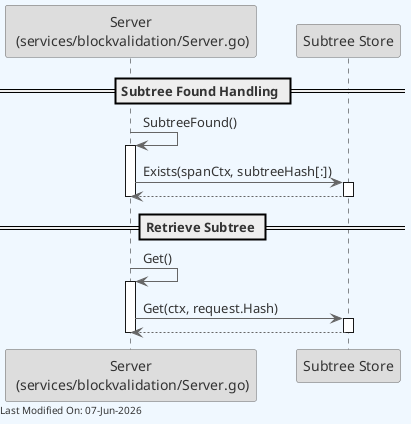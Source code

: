 @startuml
skinparam backgroundColor #F0F8FF
skinparam defaultFontColor #333333
skinparam arrowColor #666666

' Define borders for all elements
skinparam entity {
  BorderColor #666666
  BackgroundColor #DDDDDD
}

skinparam control {
  BorderColor #666666
  BackgroundColor #DDDDDD
}

skinparam participant {
  BorderColor #666666
  BackgroundColor #DDDDDD
}




participant "Server\n (services/blockvalidation/Server.go)" as Server
participant "Subtree Store" as SubtreeStore

== Subtree Found Handling ==
Server -> Server : SubtreeFound()
activate Server
Server -> SubtreeStore : Exists(spanCtx, subtreeHash[:])
activate SubtreeStore
SubtreeStore --> Server
deactivate SubtreeStore
deactivate Server

== Retrieve Subtree ==
Server -> Server : Get()
activate Server
Server -> SubtreeStore : Get(ctx, request.Hash)
activate SubtreeStore
SubtreeStore --> Server
deactivate SubtreeStore
deactivate Server

left footer Last Modified On: %date("dd-MMM-yyyy")

@enduml
